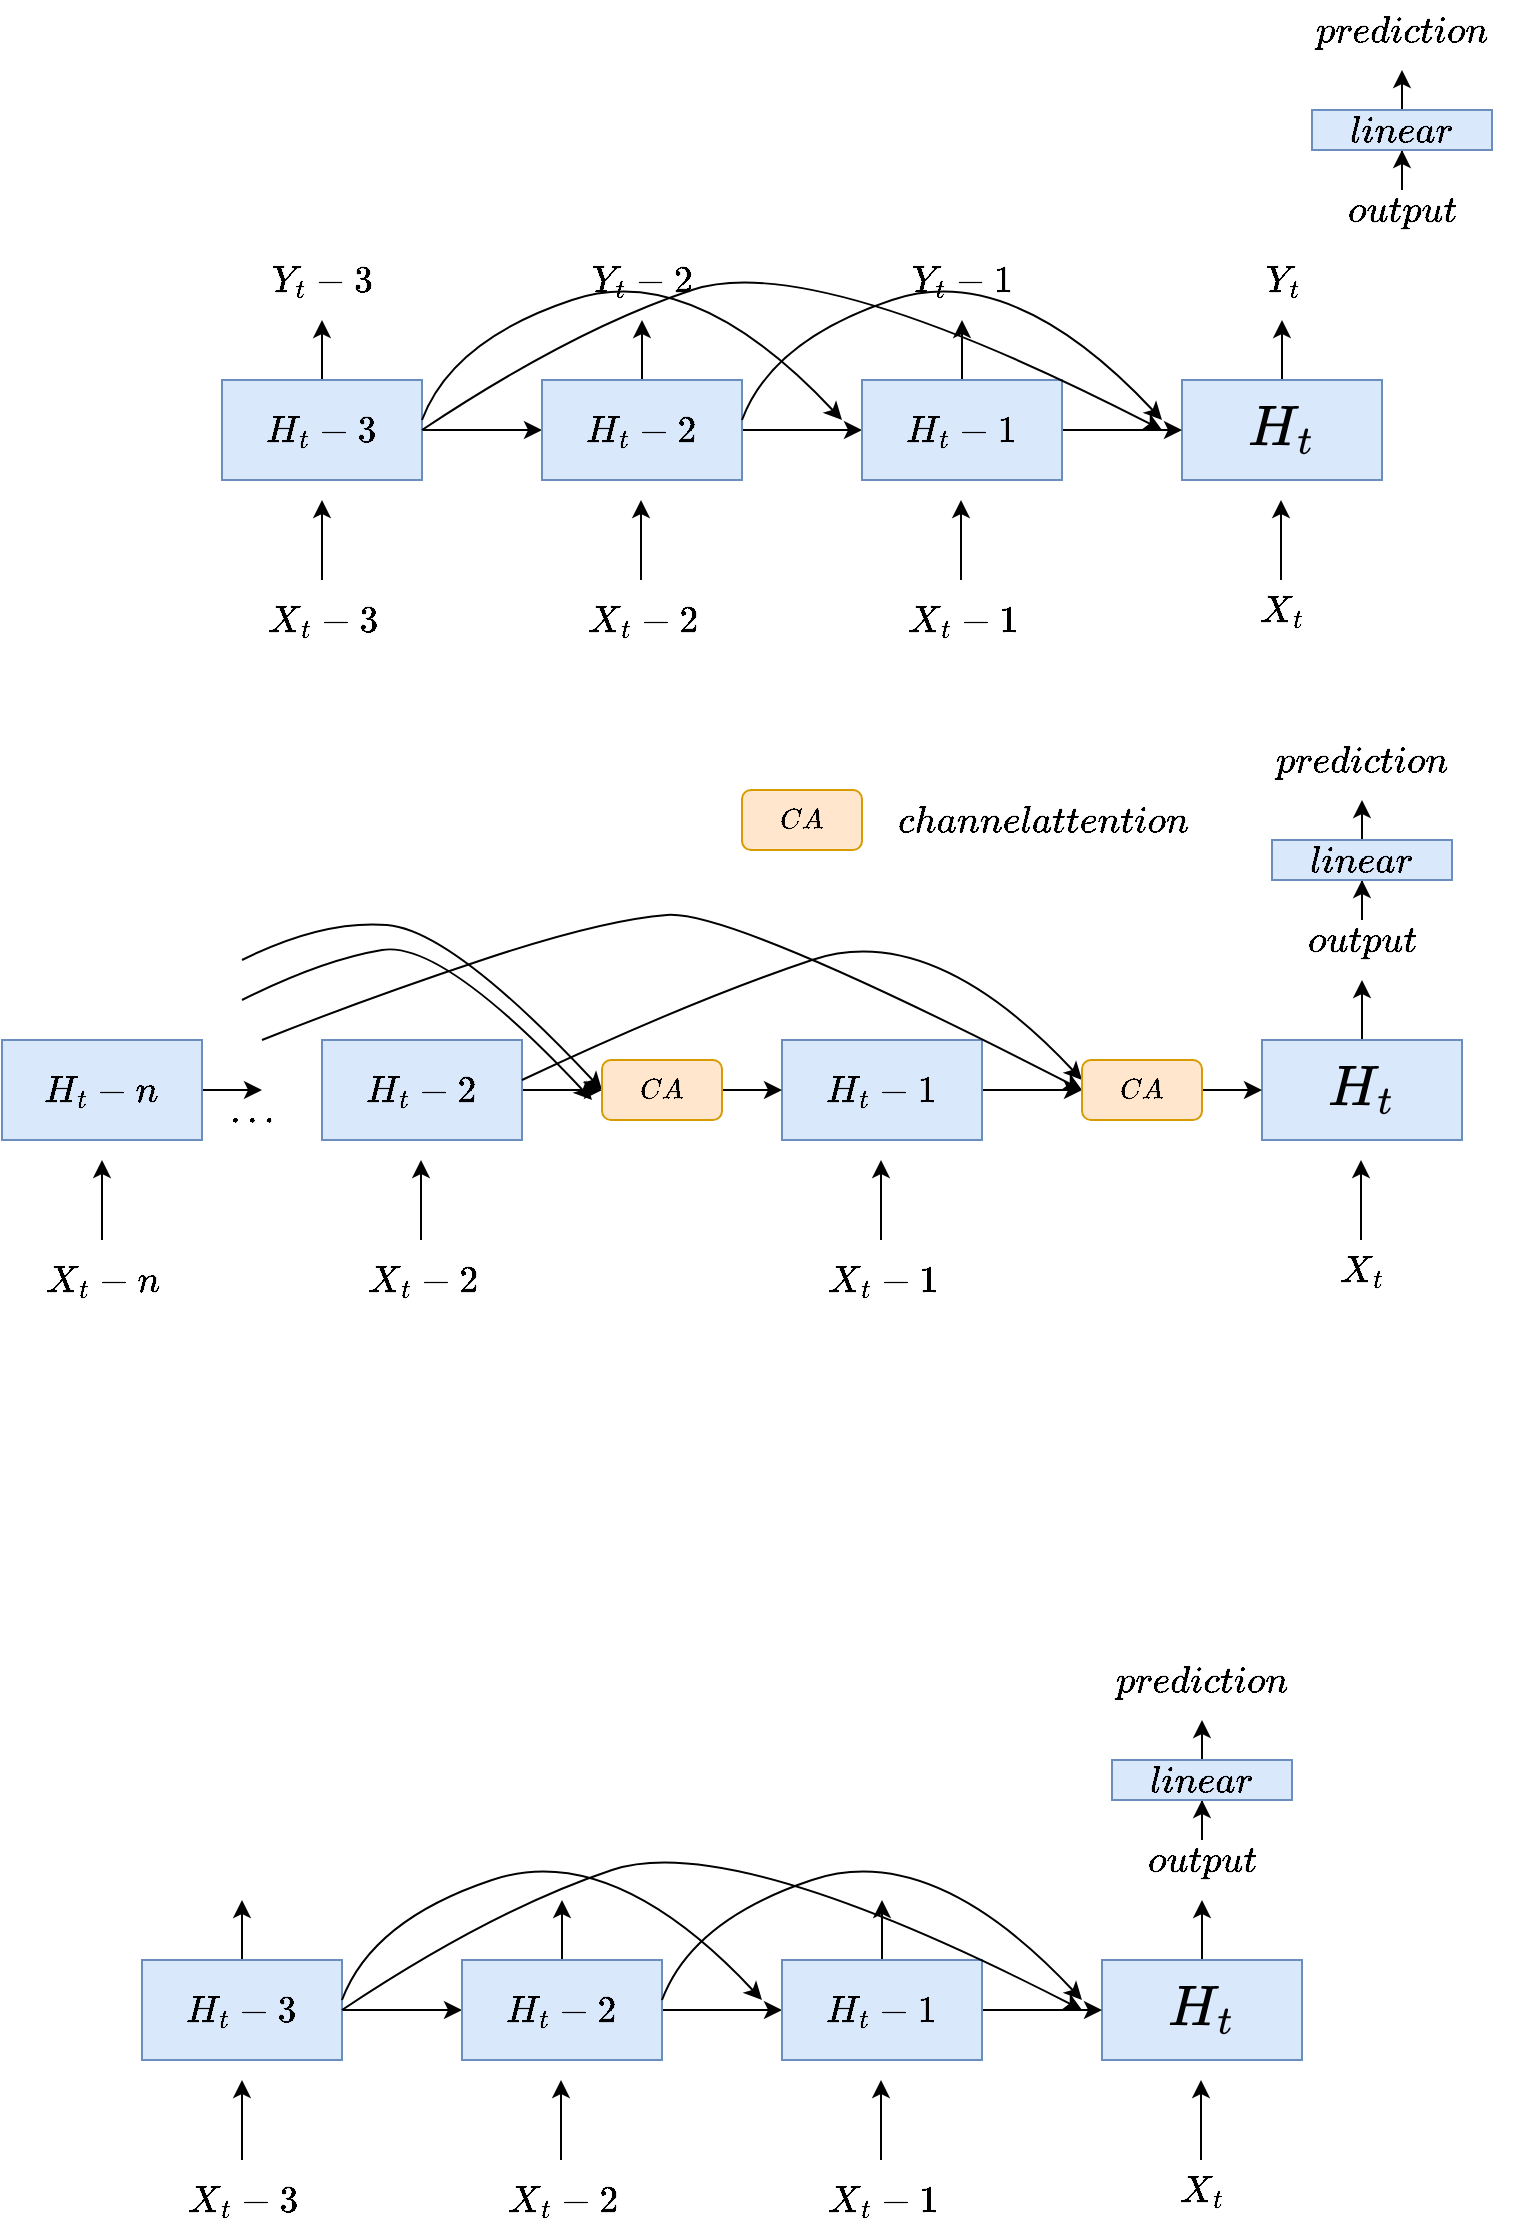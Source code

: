 <mxfile version="20.3.3" type="github" pages="3">
  <diagram id="_ku-bjDTlEudneGlkECz" name="高阶RNN">
    <mxGraphModel dx="1421" dy="761" grid="1" gridSize="10" guides="1" tooltips="1" connect="1" arrows="1" fold="1" page="1" pageScale="1" pageWidth="827" pageHeight="1169" math="1" shadow="0">
      <root>
        <mxCell id="0" />
        <mxCell id="1" parent="0" />
        <mxCell id="v0sjxZ5Df5lXrN96qdMB-6" value="" style="edgeStyle=orthogonalEdgeStyle;rounded=0;orthogonalLoop=1;jettySize=auto;html=1;" parent="1" source="v0sjxZ5Df5lXrN96qdMB-1" target="v0sjxZ5Df5lXrN96qdMB-2" edge="1">
          <mxGeometry relative="1" as="geometry" />
        </mxCell>
        <mxCell id="v0sjxZ5Df5lXrN96qdMB-9" style="edgeStyle=orthogonalEdgeStyle;rounded=0;orthogonalLoop=1;jettySize=auto;html=1;fontSize=16;" parent="1" source="v0sjxZ5Df5lXrN96qdMB-1" edge="1">
          <mxGeometry relative="1" as="geometry">
            <mxPoint x="170" y="290" as="targetPoint" />
          </mxGeometry>
        </mxCell>
        <mxCell id="v0sjxZ5Df5lXrN96qdMB-1" value="&lt;font style=&quot;font-size: 16px;&quot;&gt;$$H_t-3$$&lt;/font&gt;" style="rounded=0;whiteSpace=wrap;html=1;fillColor=#dae8fc;strokeColor=#6c8ebf;" parent="1" vertex="1">
          <mxGeometry x="120" y="320" width="100" height="50" as="geometry" />
        </mxCell>
        <mxCell id="v0sjxZ5Df5lXrN96qdMB-7" value="" style="edgeStyle=orthogonalEdgeStyle;rounded=0;orthogonalLoop=1;jettySize=auto;html=1;" parent="1" source="v0sjxZ5Df5lXrN96qdMB-2" target="v0sjxZ5Df5lXrN96qdMB-4" edge="1">
          <mxGeometry relative="1" as="geometry" />
        </mxCell>
        <mxCell id="v0sjxZ5Df5lXrN96qdMB-10" style="edgeStyle=orthogonalEdgeStyle;rounded=0;orthogonalLoop=1;jettySize=auto;html=1;fontSize=16;" parent="1" source="v0sjxZ5Df5lXrN96qdMB-2" edge="1">
          <mxGeometry relative="1" as="geometry">
            <mxPoint x="330" y="290" as="targetPoint" />
          </mxGeometry>
        </mxCell>
        <mxCell id="v0sjxZ5Df5lXrN96qdMB-2" value="&lt;font style=&quot;font-size: 16px;&quot;&gt;$$H_t-2$$&lt;/font&gt;" style="rounded=0;whiteSpace=wrap;html=1;fillColor=#dae8fc;strokeColor=#6c8ebf;" parent="1" vertex="1">
          <mxGeometry x="280" y="320" width="100" height="50" as="geometry" />
        </mxCell>
        <mxCell id="v0sjxZ5Df5lXrN96qdMB-12" style="edgeStyle=orthogonalEdgeStyle;rounded=0;orthogonalLoop=1;jettySize=auto;html=1;fontSize=16;" parent="1" source="v0sjxZ5Df5lXrN96qdMB-3" edge="1">
          <mxGeometry relative="1" as="geometry">
            <mxPoint x="650" y="290" as="targetPoint" />
          </mxGeometry>
        </mxCell>
        <mxCell id="v0sjxZ5Df5lXrN96qdMB-3" value="&lt;svg style=&quot;vertical-align: -0.357ex; font-size: 24px;&quot; xmlns:xlink=&quot;http://www.w3.org/1999/xlink&quot; viewBox=&quot;0 -683 1169.3 840.8&quot; role=&quot;img&quot; height=&quot;1.902ex&quot; width=&quot;2.645ex&quot; xmlns=&quot;http://www.w3.org/2000/svg&quot;&gt;&lt;defs&gt;&lt;path d=&quot;M228 637Q194 637 192 641Q191 643 191 649Q191 673 202 682Q204 683 219 683Q260 681 355 681Q389 681 418 681T463 682T483 682Q499 682 499 672Q499 670 497 658Q492 641 487 638H485Q483 638 480 638T473 638T464 637T455 637Q416 636 405 634T387 623Q384 619 355 500Q348 474 340 442T328 395L324 380Q324 378 469 378H614L615 381Q615 384 646 504Q674 619 674 627T617 637Q594 637 587 639T580 648Q580 650 582 660Q586 677 588 679T604 682Q609 682 646 681T740 680Q802 680 835 681T871 682Q888 682 888 672Q888 645 876 638H874Q872 638 869 638T862 638T853 637T844 637Q805 636 794 634T776 623Q773 618 704 340T634 58Q634 51 638 51Q646 48 692 46H723Q729 38 729 37T726 19Q722 6 716 0H701Q664 2 567 2Q533 2 504 2T458 2T437 1Q420 1 420 10Q420 15 423 24Q428 43 433 45Q437 46 448 46H454Q481 46 514 49Q520 50 522 50T528 55T534 64T540 82T547 110T558 153Q565 181 569 198Q602 330 602 331T457 332H312L279 197Q245 63 245 58Q245 51 253 49T303 46H334Q340 38 340 37T337 19Q333 6 327 0H312Q275 2 178 2Q144 2 115 2T69 2T48 1Q31 1 31 10Q31 12 34 24Q39 43 44 45Q48 46 59 46H65Q92 46 125 49Q139 52 144 61Q147 65 216 339T285 628Q285 635 228 637Z&quot; id=&quot;MJX-1-TEX-I-1D43B&quot;&gt;&lt;/path&gt;&lt;path d=&quot;M26 385Q19 392 19 395Q19 399 22 411T27 425Q29 430 36 430T87 431H140L159 511Q162 522 166 540T173 566T179 586T187 603T197 615T211 624T229 626Q247 625 254 615T261 596Q261 589 252 549T232 470L222 433Q222 431 272 431H323Q330 424 330 420Q330 398 317 385H210L174 240Q135 80 135 68Q135 26 162 26Q197 26 230 60T283 144Q285 150 288 151T303 153H307Q322 153 322 145Q322 142 319 133Q314 117 301 95T267 48T216 6T155 -11Q125 -11 98 4T59 56Q57 64 57 83V101L92 241Q127 382 128 383Q128 385 77 385H26Z&quot; id=&quot;MJX-1-TEX-I-1D461&quot;&gt;&lt;/path&gt;&lt;/defs&gt;&lt;g transform=&quot;scale(1,-1)&quot; stroke-width=&quot;0&quot; fill=&quot;currentColor&quot; stroke=&quot;currentColor&quot;&gt;&lt;g data-mml-node=&quot;math&quot;&gt;&lt;g data-mml-node=&quot;msub&quot;&gt;&lt;g data-mml-node=&quot;mi&quot;&gt;&lt;use xlink:href=&quot;#MJX-1-TEX-I-1D43B&quot; data-c=&quot;1D43B&quot;&gt;&lt;/use&gt;&lt;/g&gt;&lt;g transform=&quot;translate(864,-150) scale(0.707)&quot; data-mml-node=&quot;mi&quot;&gt;&lt;use xlink:href=&quot;#MJX-1-TEX-I-1D461&quot; data-c=&quot;1D461&quot;&gt;&lt;/use&gt;&lt;/g&gt;&lt;/g&gt;&lt;/g&gt;&lt;/g&gt;&lt;/svg&gt;" style="rounded=0;whiteSpace=wrap;html=1;fillColor=#dae8fc;strokeColor=#6c8ebf;" parent="1" vertex="1">
          <mxGeometry x="600" y="320" width="100" height="50" as="geometry" />
        </mxCell>
        <mxCell id="v0sjxZ5Df5lXrN96qdMB-8" value="" style="edgeStyle=orthogonalEdgeStyle;rounded=0;orthogonalLoop=1;jettySize=auto;html=1;" parent="1" source="v0sjxZ5Df5lXrN96qdMB-4" target="v0sjxZ5Df5lXrN96qdMB-3" edge="1">
          <mxGeometry relative="1" as="geometry" />
        </mxCell>
        <mxCell id="v0sjxZ5Df5lXrN96qdMB-11" style="edgeStyle=orthogonalEdgeStyle;rounded=0;orthogonalLoop=1;jettySize=auto;html=1;fontSize=16;" parent="1" source="v0sjxZ5Df5lXrN96qdMB-4" edge="1">
          <mxGeometry relative="1" as="geometry">
            <mxPoint x="490" y="290" as="targetPoint" />
          </mxGeometry>
        </mxCell>
        <mxCell id="v0sjxZ5Df5lXrN96qdMB-4" value="&lt;font style=&quot;font-size: 16px;&quot;&gt;$$H_t-1$$&lt;/font&gt;" style="rounded=0;whiteSpace=wrap;html=1;fillColor=#dae8fc;strokeColor=#6c8ebf;" parent="1" vertex="1">
          <mxGeometry x="440" y="320" width="100" height="50" as="geometry" />
        </mxCell>
        <mxCell id="v0sjxZ5Df5lXrN96qdMB-13" value="$$Y_t-3$$" style="text;html=1;align=center;verticalAlign=middle;resizable=0;points=[];autosize=1;strokeColor=none;fillColor=none;fontSize=16;" parent="1" vertex="1">
          <mxGeometry x="120" y="255" width="100" height="30" as="geometry" />
        </mxCell>
        <mxCell id="v0sjxZ5Df5lXrN96qdMB-14" value="$$Y_t-2$$" style="text;html=1;align=center;verticalAlign=middle;resizable=0;points=[];autosize=1;strokeColor=none;fillColor=none;fontSize=16;" parent="1" vertex="1">
          <mxGeometry x="280" y="255" width="100" height="30" as="geometry" />
        </mxCell>
        <mxCell id="v0sjxZ5Df5lXrN96qdMB-15" value="$$Y_t-1$$" style="text;html=1;align=center;verticalAlign=middle;resizable=0;points=[];autosize=1;strokeColor=none;fillColor=none;fontSize=16;" parent="1" vertex="1">
          <mxGeometry x="440" y="255" width="100" height="30" as="geometry" />
        </mxCell>
        <mxCell id="v0sjxZ5Df5lXrN96qdMB-16" value="$$Y_t$$" style="text;html=1;align=center;verticalAlign=middle;resizable=0;points=[];autosize=1;strokeColor=none;fillColor=none;fontSize=16;" parent="1" vertex="1">
          <mxGeometry x="610" y="255" width="80" height="30" as="geometry" />
        </mxCell>
        <mxCell id="v0sjxZ5Df5lXrN96qdMB-17" value="" style="endArrow=classic;html=1;rounded=0;fontSize=16;" parent="1" edge="1">
          <mxGeometry width="50" height="50" relative="1" as="geometry">
            <mxPoint x="170" y="420" as="sourcePoint" />
            <mxPoint x="170" y="380" as="targetPoint" />
          </mxGeometry>
        </mxCell>
        <mxCell id="v0sjxZ5Df5lXrN96qdMB-18" value="" style="endArrow=classic;html=1;rounded=0;fontSize=16;" parent="1" edge="1">
          <mxGeometry width="50" height="50" relative="1" as="geometry">
            <mxPoint x="329.5" y="420" as="sourcePoint" />
            <mxPoint x="329.5" y="380" as="targetPoint" />
          </mxGeometry>
        </mxCell>
        <mxCell id="v0sjxZ5Df5lXrN96qdMB-19" value="" style="endArrow=classic;html=1;rounded=0;fontSize=16;" parent="1" edge="1">
          <mxGeometry width="50" height="50" relative="1" as="geometry">
            <mxPoint x="489.5" y="420" as="sourcePoint" />
            <mxPoint x="489.5" y="380" as="targetPoint" />
          </mxGeometry>
        </mxCell>
        <mxCell id="v0sjxZ5Df5lXrN96qdMB-20" value="" style="endArrow=classic;html=1;rounded=0;fontSize=16;" parent="1" edge="1">
          <mxGeometry width="50" height="50" relative="1" as="geometry">
            <mxPoint x="649.5" y="420" as="sourcePoint" />
            <mxPoint x="649.5" y="380" as="targetPoint" />
          </mxGeometry>
        </mxCell>
        <mxCell id="v0sjxZ5Df5lXrN96qdMB-21" value="$$X_t-3$$" style="text;html=1;align=center;verticalAlign=middle;resizable=0;points=[];autosize=1;strokeColor=none;fillColor=none;fontSize=16;" parent="1" vertex="1">
          <mxGeometry x="120" y="425" width="100" height="30" as="geometry" />
        </mxCell>
        <mxCell id="v0sjxZ5Df5lXrN96qdMB-23" value="$$X_t-1$$" style="text;html=1;align=center;verticalAlign=middle;resizable=0;points=[];autosize=1;strokeColor=none;fillColor=none;fontSize=16;" parent="1" vertex="1">
          <mxGeometry x="440" y="425" width="100" height="30" as="geometry" />
        </mxCell>
        <mxCell id="v0sjxZ5Df5lXrN96qdMB-25" value="$$X_t$$" style="text;html=1;align=center;verticalAlign=middle;resizable=0;points=[];autosize=1;strokeColor=none;fillColor=none;fontSize=16;" parent="1" vertex="1">
          <mxGeometry x="610" y="420" width="80" height="30" as="geometry" />
        </mxCell>
        <mxCell id="v0sjxZ5Df5lXrN96qdMB-26" value="$$X_t-2$$" style="text;html=1;align=center;verticalAlign=middle;resizable=0;points=[];autosize=1;strokeColor=none;fillColor=none;fontSize=16;" parent="1" vertex="1">
          <mxGeometry x="280" y="425" width="100" height="30" as="geometry" />
        </mxCell>
        <mxCell id="v0sjxZ5Df5lXrN96qdMB-30" value="" style="curved=1;endArrow=classic;html=1;rounded=0;fontSize=16;" parent="1" edge="1">
          <mxGeometry width="50" height="50" relative="1" as="geometry">
            <mxPoint x="220" y="340" as="sourcePoint" />
            <mxPoint x="430" y="340" as="targetPoint" />
            <Array as="points">
              <mxPoint x="235" y="300" />
              <mxPoint x="355" y="260" />
            </Array>
          </mxGeometry>
        </mxCell>
        <mxCell id="v0sjxZ5Df5lXrN96qdMB-31" value="" style="curved=1;endArrow=classic;html=1;rounded=0;fontSize=16;" parent="1" edge="1">
          <mxGeometry width="50" height="50" relative="1" as="geometry">
            <mxPoint x="380" y="340" as="sourcePoint" />
            <mxPoint x="590" y="340" as="targetPoint" />
            <Array as="points">
              <mxPoint x="395" y="300" />
              <mxPoint x="515" y="260" />
            </Array>
          </mxGeometry>
        </mxCell>
        <mxCell id="v0sjxZ5Df5lXrN96qdMB-32" value="" style="curved=1;endArrow=classic;html=1;rounded=0;fontSize=16;" parent="1" edge="1">
          <mxGeometry width="50" height="50" relative="1" as="geometry">
            <mxPoint x="220" y="345" as="sourcePoint" />
            <mxPoint x="590" y="345" as="targetPoint" />
            <Array as="points">
              <mxPoint x="295" y="295" />
              <mxPoint x="415" y="255" />
            </Array>
          </mxGeometry>
        </mxCell>
        <mxCell id="1J8L8S5lfBuhA0t66m_Q-1" value="" style="edgeStyle=orthogonalEdgeStyle;rounded=0;orthogonalLoop=1;jettySize=auto;html=1;" parent="1" source="1J8L8S5lfBuhA0t66m_Q-3" edge="1">
          <mxGeometry relative="1" as="geometry">
            <mxPoint x="140" y="675" as="targetPoint" />
          </mxGeometry>
        </mxCell>
        <mxCell id="1J8L8S5lfBuhA0t66m_Q-3" value="&lt;font style=&quot;font-size: 16px;&quot;&gt;$$H_t-n$$&lt;/font&gt;" style="rounded=0;whiteSpace=wrap;html=1;fillColor=#dae8fc;strokeColor=#6c8ebf;" parent="1" vertex="1">
          <mxGeometry x="10" y="650" width="100" height="50" as="geometry" />
        </mxCell>
        <mxCell id="1J8L8S5lfBuhA0t66m_Q-4" value="" style="edgeStyle=orthogonalEdgeStyle;rounded=0;orthogonalLoop=1;jettySize=auto;html=1;" parent="1" source="1J8L8S5lfBuhA0t66m_Q-6" edge="1">
          <mxGeometry relative="1" as="geometry">
            <mxPoint x="310" y="675" as="targetPoint" />
          </mxGeometry>
        </mxCell>
        <mxCell id="1J8L8S5lfBuhA0t66m_Q-6" value="&lt;font style=&quot;font-size: 16px;&quot;&gt;$$H_t-2$$&lt;/font&gt;" style="rounded=0;whiteSpace=wrap;html=1;fillColor=#dae8fc;strokeColor=#6c8ebf;" parent="1" vertex="1">
          <mxGeometry x="170" y="650" width="100" height="50" as="geometry" />
        </mxCell>
        <mxCell id="1J8L8S5lfBuhA0t66m_Q-7" style="edgeStyle=orthogonalEdgeStyle;rounded=0;orthogonalLoop=1;jettySize=auto;html=1;fontSize=16;" parent="1" source="1J8L8S5lfBuhA0t66m_Q-8" edge="1">
          <mxGeometry relative="1" as="geometry">
            <mxPoint x="690" y="620" as="targetPoint" />
          </mxGeometry>
        </mxCell>
        <mxCell id="1J8L8S5lfBuhA0t66m_Q-8" value="&lt;svg style=&quot;vertical-align: -0.357ex; font-size: 24px;&quot; xmlns:xlink=&quot;http://www.w3.org/1999/xlink&quot; viewBox=&quot;0 -683 1169.3 840.8&quot; role=&quot;img&quot; height=&quot;1.902ex&quot; width=&quot;2.645ex&quot; xmlns=&quot;http://www.w3.org/2000/svg&quot;&gt;&lt;defs&gt;&lt;path d=&quot;M228 637Q194 637 192 641Q191 643 191 649Q191 673 202 682Q204 683 219 683Q260 681 355 681Q389 681 418 681T463 682T483 682Q499 682 499 672Q499 670 497 658Q492 641 487 638H485Q483 638 480 638T473 638T464 637T455 637Q416 636 405 634T387 623Q384 619 355 500Q348 474 340 442T328 395L324 380Q324 378 469 378H614L615 381Q615 384 646 504Q674 619 674 627T617 637Q594 637 587 639T580 648Q580 650 582 660Q586 677 588 679T604 682Q609 682 646 681T740 680Q802 680 835 681T871 682Q888 682 888 672Q888 645 876 638H874Q872 638 869 638T862 638T853 637T844 637Q805 636 794 634T776 623Q773 618 704 340T634 58Q634 51 638 51Q646 48 692 46H723Q729 38 729 37T726 19Q722 6 716 0H701Q664 2 567 2Q533 2 504 2T458 2T437 1Q420 1 420 10Q420 15 423 24Q428 43 433 45Q437 46 448 46H454Q481 46 514 49Q520 50 522 50T528 55T534 64T540 82T547 110T558 153Q565 181 569 198Q602 330 602 331T457 332H312L279 197Q245 63 245 58Q245 51 253 49T303 46H334Q340 38 340 37T337 19Q333 6 327 0H312Q275 2 178 2Q144 2 115 2T69 2T48 1Q31 1 31 10Q31 12 34 24Q39 43 44 45Q48 46 59 46H65Q92 46 125 49Q139 52 144 61Q147 65 216 339T285 628Q285 635 228 637Z&quot; id=&quot;MJX-1-TEX-I-1D43B&quot;&gt;&lt;/path&gt;&lt;path d=&quot;M26 385Q19 392 19 395Q19 399 22 411T27 425Q29 430 36 430T87 431H140L159 511Q162 522 166 540T173 566T179 586T187 603T197 615T211 624T229 626Q247 625 254 615T261 596Q261 589 252 549T232 470L222 433Q222 431 272 431H323Q330 424 330 420Q330 398 317 385H210L174 240Q135 80 135 68Q135 26 162 26Q197 26 230 60T283 144Q285 150 288 151T303 153H307Q322 153 322 145Q322 142 319 133Q314 117 301 95T267 48T216 6T155 -11Q125 -11 98 4T59 56Q57 64 57 83V101L92 241Q127 382 128 383Q128 385 77 385H26Z&quot; id=&quot;MJX-1-TEX-I-1D461&quot;&gt;&lt;/path&gt;&lt;/defs&gt;&lt;g transform=&quot;scale(1,-1)&quot; stroke-width=&quot;0&quot; fill=&quot;currentColor&quot; stroke=&quot;currentColor&quot;&gt;&lt;g data-mml-node=&quot;math&quot;&gt;&lt;g data-mml-node=&quot;msub&quot;&gt;&lt;g data-mml-node=&quot;mi&quot;&gt;&lt;use xlink:href=&quot;#MJX-1-TEX-I-1D43B&quot; data-c=&quot;1D43B&quot;&gt;&lt;/use&gt;&lt;/g&gt;&lt;g transform=&quot;translate(864,-150) scale(0.707)&quot; data-mml-node=&quot;mi&quot;&gt;&lt;use xlink:href=&quot;#MJX-1-TEX-I-1D461&quot; data-c=&quot;1D461&quot;&gt;&lt;/use&gt;&lt;/g&gt;&lt;/g&gt;&lt;/g&gt;&lt;/g&gt;&lt;/svg&gt;" style="rounded=0;whiteSpace=wrap;html=1;fillColor=#dae8fc;strokeColor=#6c8ebf;" parent="1" vertex="1">
          <mxGeometry x="640" y="650" width="100" height="50" as="geometry" />
        </mxCell>
        <mxCell id="1J8L8S5lfBuhA0t66m_Q-9" value="" style="edgeStyle=orthogonalEdgeStyle;rounded=0;orthogonalLoop=1;jettySize=auto;html=1;" parent="1" source="1J8L8S5lfBuhA0t66m_Q-11" edge="1">
          <mxGeometry relative="1" as="geometry">
            <mxPoint x="550" y="675" as="targetPoint" />
          </mxGeometry>
        </mxCell>
        <mxCell id="1J8L8S5lfBuhA0t66m_Q-11" value="&lt;font style=&quot;font-size: 16px;&quot;&gt;$$H_t-1$$&lt;/font&gt;" style="rounded=0;whiteSpace=wrap;html=1;fillColor=#dae8fc;strokeColor=#6c8ebf;" parent="1" vertex="1">
          <mxGeometry x="400" y="650" width="100" height="50" as="geometry" />
        </mxCell>
        <mxCell id="1J8L8S5lfBuhA0t66m_Q-31" value="" style="edgeStyle=orthogonalEdgeStyle;rounded=0;orthogonalLoop=1;jettySize=auto;html=1;" parent="1" source="1J8L8S5lfBuhA0t66m_Q-15" target="1J8L8S5lfBuhA0t66m_Q-30" edge="1">
          <mxGeometry relative="1" as="geometry" />
        </mxCell>
        <mxCell id="1J8L8S5lfBuhA0t66m_Q-15" value="$$output$$" style="text;html=1;align=center;verticalAlign=middle;resizable=0;points=[];autosize=1;strokeColor=none;fillColor=none;fontSize=16;" parent="1" vertex="1">
          <mxGeometry x="640" y="585" width="100" height="30" as="geometry" />
        </mxCell>
        <mxCell id="1J8L8S5lfBuhA0t66m_Q-16" value="" style="endArrow=classic;html=1;rounded=0;fontSize=16;" parent="1" edge="1">
          <mxGeometry width="50" height="50" relative="1" as="geometry">
            <mxPoint x="60" y="750" as="sourcePoint" />
            <mxPoint x="60" y="710" as="targetPoint" />
          </mxGeometry>
        </mxCell>
        <mxCell id="1J8L8S5lfBuhA0t66m_Q-17" value="" style="endArrow=classic;html=1;rounded=0;fontSize=16;" parent="1" edge="1">
          <mxGeometry width="50" height="50" relative="1" as="geometry">
            <mxPoint x="219.5" y="750" as="sourcePoint" />
            <mxPoint x="219.5" y="710" as="targetPoint" />
          </mxGeometry>
        </mxCell>
        <mxCell id="1J8L8S5lfBuhA0t66m_Q-18" value="" style="endArrow=classic;html=1;rounded=0;fontSize=16;" parent="1" edge="1">
          <mxGeometry width="50" height="50" relative="1" as="geometry">
            <mxPoint x="449.5" y="750" as="sourcePoint" />
            <mxPoint x="449.5" y="710" as="targetPoint" />
          </mxGeometry>
        </mxCell>
        <mxCell id="1J8L8S5lfBuhA0t66m_Q-19" value="" style="endArrow=classic;html=1;rounded=0;fontSize=16;" parent="1" edge="1">
          <mxGeometry width="50" height="50" relative="1" as="geometry">
            <mxPoint x="689.5" y="750" as="sourcePoint" />
            <mxPoint x="689.5" y="710" as="targetPoint" />
          </mxGeometry>
        </mxCell>
        <mxCell id="1J8L8S5lfBuhA0t66m_Q-20" value="$$X_t-n$$" style="text;html=1;align=center;verticalAlign=middle;resizable=0;points=[];autosize=1;strokeColor=none;fillColor=none;fontSize=16;" parent="1" vertex="1">
          <mxGeometry x="10" y="755" width="100" height="30" as="geometry" />
        </mxCell>
        <mxCell id="1J8L8S5lfBuhA0t66m_Q-21" value="$$X_t-1$$" style="text;html=1;align=center;verticalAlign=middle;resizable=0;points=[];autosize=1;strokeColor=none;fillColor=none;fontSize=16;" parent="1" vertex="1">
          <mxGeometry x="400" y="755" width="100" height="30" as="geometry" />
        </mxCell>
        <mxCell id="1J8L8S5lfBuhA0t66m_Q-22" value="$$X_t$$" style="text;html=1;align=center;verticalAlign=middle;resizable=0;points=[];autosize=1;strokeColor=none;fillColor=none;fontSize=16;" parent="1" vertex="1">
          <mxGeometry x="650" y="750" width="80" height="30" as="geometry" />
        </mxCell>
        <mxCell id="1J8L8S5lfBuhA0t66m_Q-23" value="$$X_t-2$$" style="text;html=1;align=center;verticalAlign=middle;resizable=0;points=[];autosize=1;strokeColor=none;fillColor=none;fontSize=16;" parent="1" vertex="1">
          <mxGeometry x="170" y="755" width="100" height="30" as="geometry" />
        </mxCell>
        <mxCell id="1J8L8S5lfBuhA0t66m_Q-25" value="" style="curved=1;endArrow=classic;html=1;rounded=0;fontSize=16;exitX=1;exitY=0.4;exitDx=0;exitDy=0;exitPerimeter=0;" parent="1" source="1J8L8S5lfBuhA0t66m_Q-6" edge="1">
          <mxGeometry width="50" height="50" relative="1" as="geometry">
            <mxPoint x="270" y="680" as="sourcePoint" />
            <mxPoint x="550" y="670" as="targetPoint" />
            <Array as="points">
              <mxPoint x="355" y="630" />
              <mxPoint x="475" y="590" />
            </Array>
          </mxGeometry>
        </mxCell>
        <mxCell id="1J8L8S5lfBuhA0t66m_Q-26" value="" style="curved=1;endArrow=classic;html=1;rounded=0;fontSize=16;" parent="1" edge="1">
          <mxGeometry width="50" height="50" relative="1" as="geometry">
            <mxPoint x="140" y="650" as="sourcePoint" />
            <mxPoint x="550" y="675" as="targetPoint" />
            <Array as="points">
              <mxPoint x="190" y="630" />
              <mxPoint x="310" y="590" />
              <mxPoint x="375" y="585" />
            </Array>
          </mxGeometry>
        </mxCell>
        <mxCell id="1J8L8S5lfBuhA0t66m_Q-29" value="" style="edgeStyle=orthogonalEdgeStyle;rounded=0;orthogonalLoop=1;jettySize=auto;html=1;" parent="1" source="1J8L8S5lfBuhA0t66m_Q-27" target="1J8L8S5lfBuhA0t66m_Q-8" edge="1">
          <mxGeometry relative="1" as="geometry" />
        </mxCell>
        <mxCell id="1J8L8S5lfBuhA0t66m_Q-27" value="$$CA$$" style="rounded=1;whiteSpace=wrap;html=1;fillColor=#ffe6cc;strokeColor=#d79b00;" parent="1" vertex="1">
          <mxGeometry x="550" y="660" width="60" height="30" as="geometry" />
        </mxCell>
        <mxCell id="1J8L8S5lfBuhA0t66m_Q-32" style="edgeStyle=orthogonalEdgeStyle;rounded=0;orthogonalLoop=1;jettySize=auto;html=1;exitX=0.5;exitY=0;exitDx=0;exitDy=0;" parent="1" source="1J8L8S5lfBuhA0t66m_Q-30" edge="1">
          <mxGeometry relative="1" as="geometry">
            <mxPoint x="690" y="530" as="targetPoint" />
          </mxGeometry>
        </mxCell>
        <mxCell id="1J8L8S5lfBuhA0t66m_Q-30" value="&lt;font style=&quot;font-size: 16px;&quot;&gt;$$linear$$&lt;/font&gt;" style="whiteSpace=wrap;html=1;fillColor=#dae8fc;strokeColor=#6c8ebf;" parent="1" vertex="1">
          <mxGeometry x="645" y="550" width="90" height="20" as="geometry" />
        </mxCell>
        <mxCell id="1J8L8S5lfBuhA0t66m_Q-33" value="&lt;font style=&quot;font-size: 16px;&quot;&gt;$$prediction$$&lt;/font&gt;" style="text;html=1;align=center;verticalAlign=middle;resizable=0;points=[];autosize=1;strokeColor=none;fillColor=none;" parent="1" vertex="1">
          <mxGeometry x="625" y="495" width="130" height="30" as="geometry" />
        </mxCell>
        <mxCell id="1J8L8S5lfBuhA0t66m_Q-34" value="&lt;b&gt;$$...$$&lt;/b&gt;" style="text;html=1;align=center;verticalAlign=middle;resizable=0;points=[];autosize=1;strokeColor=none;fillColor=none;fontSize=16;" parent="1" vertex="1">
          <mxGeometry x="100" y="670" width="70" height="30" as="geometry" />
        </mxCell>
        <mxCell id="1J8L8S5lfBuhA0t66m_Q-35" value="" style="curved=1;endArrow=classic;html=1;rounded=0;fontSize=16;" parent="1" edge="1">
          <mxGeometry width="50" height="50" relative="1" as="geometry">
            <mxPoint x="130" y="610" as="sourcePoint" />
            <mxPoint x="310" y="675" as="targetPoint" />
            <Array as="points">
              <mxPoint x="170" y="590" />
              <mxPoint x="235" y="595" />
            </Array>
          </mxGeometry>
        </mxCell>
        <mxCell id="1J8L8S5lfBuhA0t66m_Q-37" value="" style="edgeStyle=orthogonalEdgeStyle;rounded=0;orthogonalLoop=1;jettySize=auto;html=1;fontSize=16;" parent="1" source="1J8L8S5lfBuhA0t66m_Q-36" target="1J8L8S5lfBuhA0t66m_Q-11" edge="1">
          <mxGeometry relative="1" as="geometry" />
        </mxCell>
        <mxCell id="1J8L8S5lfBuhA0t66m_Q-36" value="$$CA$$" style="rounded=1;whiteSpace=wrap;html=1;fillColor=#ffe6cc;strokeColor=#d79b00;" parent="1" vertex="1">
          <mxGeometry x="310" y="660" width="60" height="30" as="geometry" />
        </mxCell>
        <mxCell id="1J8L8S5lfBuhA0t66m_Q-38" value="" style="curved=1;endArrow=classic;html=1;rounded=0;fontSize=16;" parent="1" edge="1">
          <mxGeometry width="50" height="50" relative="1" as="geometry">
            <mxPoint x="130" y="630" as="sourcePoint" />
            <mxPoint x="305" y="680" as="targetPoint" />
            <Array as="points">
              <mxPoint x="170" y="610" />
              <mxPoint x="230" y="600" />
            </Array>
          </mxGeometry>
        </mxCell>
        <mxCell id="1J8L8S5lfBuhA0t66m_Q-39" value="$$CA$$" style="rounded=1;whiteSpace=wrap;html=1;fillColor=#ffe6cc;strokeColor=#d79b00;" parent="1" vertex="1">
          <mxGeometry x="380" y="525" width="60" height="30" as="geometry" />
        </mxCell>
        <mxCell id="1J8L8S5lfBuhA0t66m_Q-40" value="$$channelattention$$" style="text;html=1;align=center;verticalAlign=middle;resizable=0;points=[];autosize=1;strokeColor=none;fillColor=none;fontSize=16;" parent="1" vertex="1">
          <mxGeometry x="440" y="525" width="180" height="30" as="geometry" />
        </mxCell>
        <mxCell id="xFbFbzdzXCJifMiacO7i-1" value="" style="edgeStyle=orthogonalEdgeStyle;rounded=0;orthogonalLoop=1;jettySize=auto;html=1;" edge="1" parent="1" source="xFbFbzdzXCJifMiacO7i-2" target="xFbFbzdzXCJifMiacO7i-4">
          <mxGeometry relative="1" as="geometry" />
        </mxCell>
        <mxCell id="xFbFbzdzXCJifMiacO7i-2" value="$$output$$" style="text;html=1;align=center;verticalAlign=middle;resizable=0;points=[];autosize=1;strokeColor=none;fillColor=none;fontSize=16;" vertex="1" parent="1">
          <mxGeometry x="660" y="220" width="100" height="30" as="geometry" />
        </mxCell>
        <mxCell id="xFbFbzdzXCJifMiacO7i-3" style="edgeStyle=orthogonalEdgeStyle;rounded=0;orthogonalLoop=1;jettySize=auto;html=1;exitX=0.5;exitY=0;exitDx=0;exitDy=0;" edge="1" parent="1" source="xFbFbzdzXCJifMiacO7i-4">
          <mxGeometry relative="1" as="geometry">
            <mxPoint x="710" y="165" as="targetPoint" />
          </mxGeometry>
        </mxCell>
        <mxCell id="xFbFbzdzXCJifMiacO7i-4" value="&lt;font style=&quot;font-size: 16px;&quot;&gt;$$linear$$&lt;/font&gt;" style="whiteSpace=wrap;html=1;fillColor=#dae8fc;strokeColor=#6c8ebf;" vertex="1" parent="1">
          <mxGeometry x="665" y="185" width="90" height="20" as="geometry" />
        </mxCell>
        <mxCell id="xFbFbzdzXCJifMiacO7i-5" value="&lt;font style=&quot;font-size: 16px;&quot;&gt;$$prediction$$&lt;/font&gt;" style="text;html=1;align=center;verticalAlign=middle;resizable=0;points=[];autosize=1;strokeColor=none;fillColor=none;" vertex="1" parent="1">
          <mxGeometry x="645" y="130" width="130" height="30" as="geometry" />
        </mxCell>
        <mxCell id="xFbFbzdzXCJifMiacO7i-11" value="" style="edgeStyle=orthogonalEdgeStyle;rounded=0;orthogonalLoop=1;jettySize=auto;html=1;" edge="1" parent="1" source="xFbFbzdzXCJifMiacO7i-13" target="xFbFbzdzXCJifMiacO7i-16">
          <mxGeometry relative="1" as="geometry" />
        </mxCell>
        <mxCell id="xFbFbzdzXCJifMiacO7i-12" style="edgeStyle=orthogonalEdgeStyle;rounded=0;orthogonalLoop=1;jettySize=auto;html=1;fontSize=16;" edge="1" parent="1" source="xFbFbzdzXCJifMiacO7i-13">
          <mxGeometry relative="1" as="geometry">
            <mxPoint x="130" y="1080" as="targetPoint" />
          </mxGeometry>
        </mxCell>
        <mxCell id="xFbFbzdzXCJifMiacO7i-13" value="&lt;font style=&quot;font-size: 16px;&quot;&gt;$$H_t-3$$&lt;/font&gt;" style="rounded=0;whiteSpace=wrap;html=1;fillColor=#dae8fc;strokeColor=#6c8ebf;" vertex="1" parent="1">
          <mxGeometry x="80" y="1110" width="100" height="50" as="geometry" />
        </mxCell>
        <mxCell id="xFbFbzdzXCJifMiacO7i-14" value="" style="edgeStyle=orthogonalEdgeStyle;rounded=0;orthogonalLoop=1;jettySize=auto;html=1;" edge="1" parent="1" source="xFbFbzdzXCJifMiacO7i-16" target="xFbFbzdzXCJifMiacO7i-21">
          <mxGeometry relative="1" as="geometry" />
        </mxCell>
        <mxCell id="xFbFbzdzXCJifMiacO7i-15" style="edgeStyle=orthogonalEdgeStyle;rounded=0;orthogonalLoop=1;jettySize=auto;html=1;fontSize=16;" edge="1" parent="1" source="xFbFbzdzXCJifMiacO7i-16">
          <mxGeometry relative="1" as="geometry">
            <mxPoint x="290" y="1080" as="targetPoint" />
          </mxGeometry>
        </mxCell>
        <mxCell id="xFbFbzdzXCJifMiacO7i-16" value="&lt;font style=&quot;font-size: 16px;&quot;&gt;$$H_t-2$$&lt;/font&gt;" style="rounded=0;whiteSpace=wrap;html=1;fillColor=#dae8fc;strokeColor=#6c8ebf;" vertex="1" parent="1">
          <mxGeometry x="240" y="1110" width="100" height="50" as="geometry" />
        </mxCell>
        <mxCell id="xFbFbzdzXCJifMiacO7i-17" style="edgeStyle=orthogonalEdgeStyle;rounded=0;orthogonalLoop=1;jettySize=auto;html=1;fontSize=16;" edge="1" parent="1" source="xFbFbzdzXCJifMiacO7i-18">
          <mxGeometry relative="1" as="geometry">
            <mxPoint x="610" y="1080" as="targetPoint" />
          </mxGeometry>
        </mxCell>
        <mxCell id="xFbFbzdzXCJifMiacO7i-18" value="&lt;svg style=&quot;vertical-align: -0.357ex; font-size: 24px;&quot; xmlns:xlink=&quot;http://www.w3.org/1999/xlink&quot; viewBox=&quot;0 -683 1169.3 840.8&quot; role=&quot;img&quot; height=&quot;1.902ex&quot; width=&quot;2.645ex&quot; xmlns=&quot;http://www.w3.org/2000/svg&quot;&gt;&lt;defs&gt;&lt;path d=&quot;M228 637Q194 637 192 641Q191 643 191 649Q191 673 202 682Q204 683 219 683Q260 681 355 681Q389 681 418 681T463 682T483 682Q499 682 499 672Q499 670 497 658Q492 641 487 638H485Q483 638 480 638T473 638T464 637T455 637Q416 636 405 634T387 623Q384 619 355 500Q348 474 340 442T328 395L324 380Q324 378 469 378H614L615 381Q615 384 646 504Q674 619 674 627T617 637Q594 637 587 639T580 648Q580 650 582 660Q586 677 588 679T604 682Q609 682 646 681T740 680Q802 680 835 681T871 682Q888 682 888 672Q888 645 876 638H874Q872 638 869 638T862 638T853 637T844 637Q805 636 794 634T776 623Q773 618 704 340T634 58Q634 51 638 51Q646 48 692 46H723Q729 38 729 37T726 19Q722 6 716 0H701Q664 2 567 2Q533 2 504 2T458 2T437 1Q420 1 420 10Q420 15 423 24Q428 43 433 45Q437 46 448 46H454Q481 46 514 49Q520 50 522 50T528 55T534 64T540 82T547 110T558 153Q565 181 569 198Q602 330 602 331T457 332H312L279 197Q245 63 245 58Q245 51 253 49T303 46H334Q340 38 340 37T337 19Q333 6 327 0H312Q275 2 178 2Q144 2 115 2T69 2T48 1Q31 1 31 10Q31 12 34 24Q39 43 44 45Q48 46 59 46H65Q92 46 125 49Q139 52 144 61Q147 65 216 339T285 628Q285 635 228 637Z&quot; id=&quot;MJX-1-TEX-I-1D43B&quot;&gt;&lt;/path&gt;&lt;path d=&quot;M26 385Q19 392 19 395Q19 399 22 411T27 425Q29 430 36 430T87 431H140L159 511Q162 522 166 540T173 566T179 586T187 603T197 615T211 624T229 626Q247 625 254 615T261 596Q261 589 252 549T232 470L222 433Q222 431 272 431H323Q330 424 330 420Q330 398 317 385H210L174 240Q135 80 135 68Q135 26 162 26Q197 26 230 60T283 144Q285 150 288 151T303 153H307Q322 153 322 145Q322 142 319 133Q314 117 301 95T267 48T216 6T155 -11Q125 -11 98 4T59 56Q57 64 57 83V101L92 241Q127 382 128 383Q128 385 77 385H26Z&quot; id=&quot;MJX-1-TEX-I-1D461&quot;&gt;&lt;/path&gt;&lt;/defs&gt;&lt;g transform=&quot;scale(1,-1)&quot; stroke-width=&quot;0&quot; fill=&quot;currentColor&quot; stroke=&quot;currentColor&quot;&gt;&lt;g data-mml-node=&quot;math&quot;&gt;&lt;g data-mml-node=&quot;msub&quot;&gt;&lt;g data-mml-node=&quot;mi&quot;&gt;&lt;use xlink:href=&quot;#MJX-1-TEX-I-1D43B&quot; data-c=&quot;1D43B&quot;&gt;&lt;/use&gt;&lt;/g&gt;&lt;g transform=&quot;translate(864,-150) scale(0.707)&quot; data-mml-node=&quot;mi&quot;&gt;&lt;use xlink:href=&quot;#MJX-1-TEX-I-1D461&quot; data-c=&quot;1D461&quot;&gt;&lt;/use&gt;&lt;/g&gt;&lt;/g&gt;&lt;/g&gt;&lt;/g&gt;&lt;/svg&gt;" style="rounded=0;whiteSpace=wrap;html=1;fillColor=#dae8fc;strokeColor=#6c8ebf;" vertex="1" parent="1">
          <mxGeometry x="560" y="1110" width="100" height="50" as="geometry" />
        </mxCell>
        <mxCell id="xFbFbzdzXCJifMiacO7i-19" value="" style="edgeStyle=orthogonalEdgeStyle;rounded=0;orthogonalLoop=1;jettySize=auto;html=1;" edge="1" parent="1" source="xFbFbzdzXCJifMiacO7i-21" target="xFbFbzdzXCJifMiacO7i-18">
          <mxGeometry relative="1" as="geometry" />
        </mxCell>
        <mxCell id="xFbFbzdzXCJifMiacO7i-20" style="edgeStyle=orthogonalEdgeStyle;rounded=0;orthogonalLoop=1;jettySize=auto;html=1;fontSize=16;" edge="1" parent="1" source="xFbFbzdzXCJifMiacO7i-21">
          <mxGeometry relative="1" as="geometry">
            <mxPoint x="450" y="1080" as="targetPoint" />
          </mxGeometry>
        </mxCell>
        <mxCell id="xFbFbzdzXCJifMiacO7i-21" value="&lt;font style=&quot;font-size: 16px;&quot;&gt;$$H_t-1$$&lt;/font&gt;" style="rounded=0;whiteSpace=wrap;html=1;fillColor=#dae8fc;strokeColor=#6c8ebf;" vertex="1" parent="1">
          <mxGeometry x="400" y="1110" width="100" height="50" as="geometry" />
        </mxCell>
        <mxCell id="xFbFbzdzXCJifMiacO7i-26" value="" style="endArrow=classic;html=1;rounded=0;fontSize=16;" edge="1" parent="1">
          <mxGeometry width="50" height="50" relative="1" as="geometry">
            <mxPoint x="130" y="1210" as="sourcePoint" />
            <mxPoint x="130" y="1170" as="targetPoint" />
          </mxGeometry>
        </mxCell>
        <mxCell id="xFbFbzdzXCJifMiacO7i-27" value="" style="endArrow=classic;html=1;rounded=0;fontSize=16;" edge="1" parent="1">
          <mxGeometry width="50" height="50" relative="1" as="geometry">
            <mxPoint x="289.5" y="1210" as="sourcePoint" />
            <mxPoint x="289.5" y="1170" as="targetPoint" />
          </mxGeometry>
        </mxCell>
        <mxCell id="xFbFbzdzXCJifMiacO7i-28" value="" style="endArrow=classic;html=1;rounded=0;fontSize=16;" edge="1" parent="1">
          <mxGeometry width="50" height="50" relative="1" as="geometry">
            <mxPoint x="449.5" y="1210" as="sourcePoint" />
            <mxPoint x="449.5" y="1170" as="targetPoint" />
          </mxGeometry>
        </mxCell>
        <mxCell id="xFbFbzdzXCJifMiacO7i-29" value="" style="endArrow=classic;html=1;rounded=0;fontSize=16;" edge="1" parent="1">
          <mxGeometry width="50" height="50" relative="1" as="geometry">
            <mxPoint x="609.5" y="1210" as="sourcePoint" />
            <mxPoint x="609.5" y="1170" as="targetPoint" />
          </mxGeometry>
        </mxCell>
        <mxCell id="xFbFbzdzXCJifMiacO7i-30" value="$$X_t-3$$" style="text;html=1;align=center;verticalAlign=middle;resizable=0;points=[];autosize=1;strokeColor=none;fillColor=none;fontSize=16;" vertex="1" parent="1">
          <mxGeometry x="80" y="1215" width="100" height="30" as="geometry" />
        </mxCell>
        <mxCell id="xFbFbzdzXCJifMiacO7i-31" value="$$X_t-1$$" style="text;html=1;align=center;verticalAlign=middle;resizable=0;points=[];autosize=1;strokeColor=none;fillColor=none;fontSize=16;" vertex="1" parent="1">
          <mxGeometry x="400" y="1215" width="100" height="30" as="geometry" />
        </mxCell>
        <mxCell id="xFbFbzdzXCJifMiacO7i-32" value="$$X_t$$" style="text;html=1;align=center;verticalAlign=middle;resizable=0;points=[];autosize=1;strokeColor=none;fillColor=none;fontSize=16;" vertex="1" parent="1">
          <mxGeometry x="570" y="1210" width="80" height="30" as="geometry" />
        </mxCell>
        <mxCell id="xFbFbzdzXCJifMiacO7i-33" value="$$X_t-2$$" style="text;html=1;align=center;verticalAlign=middle;resizable=0;points=[];autosize=1;strokeColor=none;fillColor=none;fontSize=16;" vertex="1" parent="1">
          <mxGeometry x="240" y="1215" width="100" height="30" as="geometry" />
        </mxCell>
        <mxCell id="xFbFbzdzXCJifMiacO7i-34" value="" style="curved=1;endArrow=classic;html=1;rounded=0;fontSize=16;" edge="1" parent="1">
          <mxGeometry width="50" height="50" relative="1" as="geometry">
            <mxPoint x="180" y="1130" as="sourcePoint" />
            <mxPoint x="390" y="1130" as="targetPoint" />
            <Array as="points">
              <mxPoint x="195" y="1090" />
              <mxPoint x="315" y="1050" />
            </Array>
          </mxGeometry>
        </mxCell>
        <mxCell id="xFbFbzdzXCJifMiacO7i-35" value="" style="curved=1;endArrow=classic;html=1;rounded=0;fontSize=16;" edge="1" parent="1">
          <mxGeometry width="50" height="50" relative="1" as="geometry">
            <mxPoint x="340" y="1130" as="sourcePoint" />
            <mxPoint x="550" y="1130" as="targetPoint" />
            <Array as="points">
              <mxPoint x="355" y="1090" />
              <mxPoint x="475" y="1050" />
            </Array>
          </mxGeometry>
        </mxCell>
        <mxCell id="xFbFbzdzXCJifMiacO7i-36" value="" style="curved=1;endArrow=classic;html=1;rounded=0;fontSize=16;" edge="1" parent="1">
          <mxGeometry width="50" height="50" relative="1" as="geometry">
            <mxPoint x="180" y="1135" as="sourcePoint" />
            <mxPoint x="550" y="1135" as="targetPoint" />
            <Array as="points">
              <mxPoint x="255" y="1085" />
              <mxPoint x="375" y="1045" />
            </Array>
          </mxGeometry>
        </mxCell>
        <mxCell id="xFbFbzdzXCJifMiacO7i-37" value="" style="edgeStyle=orthogonalEdgeStyle;rounded=0;orthogonalLoop=1;jettySize=auto;html=1;" edge="1" parent="1" source="xFbFbzdzXCJifMiacO7i-38" target="xFbFbzdzXCJifMiacO7i-40">
          <mxGeometry relative="1" as="geometry" />
        </mxCell>
        <mxCell id="xFbFbzdzXCJifMiacO7i-38" value="$$output$$" style="text;html=1;align=center;verticalAlign=middle;resizable=0;points=[];autosize=1;strokeColor=none;fillColor=none;fontSize=16;" vertex="1" parent="1">
          <mxGeometry x="560" y="1045" width="100" height="30" as="geometry" />
        </mxCell>
        <mxCell id="xFbFbzdzXCJifMiacO7i-39" style="edgeStyle=orthogonalEdgeStyle;rounded=0;orthogonalLoop=1;jettySize=auto;html=1;exitX=0.5;exitY=0;exitDx=0;exitDy=0;" edge="1" parent="1" source="xFbFbzdzXCJifMiacO7i-40">
          <mxGeometry relative="1" as="geometry">
            <mxPoint x="610" y="990" as="targetPoint" />
          </mxGeometry>
        </mxCell>
        <mxCell id="xFbFbzdzXCJifMiacO7i-40" value="&lt;font style=&quot;font-size: 16px;&quot;&gt;$$linear$$&lt;/font&gt;" style="whiteSpace=wrap;html=1;fillColor=#dae8fc;strokeColor=#6c8ebf;" vertex="1" parent="1">
          <mxGeometry x="565" y="1010" width="90" height="20" as="geometry" />
        </mxCell>
        <mxCell id="xFbFbzdzXCJifMiacO7i-41" value="&lt;font style=&quot;font-size: 16px;&quot;&gt;$$prediction$$&lt;/font&gt;" style="text;html=1;align=center;verticalAlign=middle;resizable=0;points=[];autosize=1;strokeColor=none;fillColor=none;" vertex="1" parent="1">
          <mxGeometry x="545" y="955" width="130" height="30" as="geometry" />
        </mxCell>
      </root>
    </mxGraphModel>
  </diagram>
  <diagram id="p22GeAJX2pADh6jRD8RI" name="权重矩阵">
    <mxGraphModel dx="1422" dy="761" grid="1" gridSize="10" guides="1" tooltips="1" connect="1" arrows="1" fold="1" page="1" pageScale="1" pageWidth="827" pageHeight="1169" math="1" shadow="0">
      <root>
        <mxCell id="0" />
        <mxCell id="1" parent="0" />
        <mxCell id="npeiHMRwhXxi3lf8SFQf-1" value="$$H_t-1$$" style="rounded=0;whiteSpace=wrap;html=1;fontSize=16;fillColor=#dae8fc;strokeColor=#6c8ebf;" parent="1" vertex="1">
          <mxGeometry x="170" y="50" width="90" height="50" as="geometry" />
        </mxCell>
        <mxCell id="zHC1gkahl1bZN7ZmNoFy-1" value="" style="edgeStyle=orthogonalEdgeStyle;rounded=0;orthogonalLoop=1;jettySize=auto;html=1;" parent="1" source="zHC1gkahl1bZN7ZmNoFy-3" target="zHC1gkahl1bZN7ZmNoFy-6" edge="1">
          <mxGeometry relative="1" as="geometry" />
        </mxCell>
        <mxCell id="zHC1gkahl1bZN7ZmNoFy-2" style="edgeStyle=orthogonalEdgeStyle;rounded=0;orthogonalLoop=1;jettySize=auto;html=1;fontSize=16;" parent="1" source="zHC1gkahl1bZN7ZmNoFy-3" edge="1">
          <mxGeometry relative="1" as="geometry">
            <mxPoint x="170" y="290" as="targetPoint" />
          </mxGeometry>
        </mxCell>
        <mxCell id="zHC1gkahl1bZN7ZmNoFy-3" value="&lt;font style=&quot;font-size: 16px;&quot;&gt;$$H_t-3$$&lt;/font&gt;" style="rounded=0;whiteSpace=wrap;html=1;fillColor=#dae8fc;strokeColor=#6c8ebf;" parent="1" vertex="1">
          <mxGeometry x="120" y="320" width="100" height="50" as="geometry" />
        </mxCell>
        <mxCell id="zHC1gkahl1bZN7ZmNoFy-4" value="" style="edgeStyle=orthogonalEdgeStyle;rounded=0;orthogonalLoop=1;jettySize=auto;html=1;" parent="1" source="zHC1gkahl1bZN7ZmNoFy-6" target="zHC1gkahl1bZN7ZmNoFy-11" edge="1">
          <mxGeometry relative="1" as="geometry" />
        </mxCell>
        <mxCell id="zHC1gkahl1bZN7ZmNoFy-5" style="edgeStyle=orthogonalEdgeStyle;rounded=0;orthogonalLoop=1;jettySize=auto;html=1;fontSize=16;" parent="1" source="zHC1gkahl1bZN7ZmNoFy-6" edge="1">
          <mxGeometry relative="1" as="geometry">
            <mxPoint x="330" y="290" as="targetPoint" />
          </mxGeometry>
        </mxCell>
        <mxCell id="zHC1gkahl1bZN7ZmNoFy-6" value="&lt;font style=&quot;font-size: 16px;&quot;&gt;$$H_t-2$$&lt;/font&gt;" style="rounded=0;whiteSpace=wrap;html=1;fillColor=#dae8fc;strokeColor=#6c8ebf;" parent="1" vertex="1">
          <mxGeometry x="280" y="320" width="100" height="50" as="geometry" />
        </mxCell>
        <mxCell id="zHC1gkahl1bZN7ZmNoFy-7" style="edgeStyle=orthogonalEdgeStyle;rounded=0;orthogonalLoop=1;jettySize=auto;html=1;fontSize=16;" parent="1" source="zHC1gkahl1bZN7ZmNoFy-8" edge="1">
          <mxGeometry relative="1" as="geometry">
            <mxPoint x="650" y="290" as="targetPoint" />
          </mxGeometry>
        </mxCell>
        <mxCell id="zHC1gkahl1bZN7ZmNoFy-8" value="&lt;svg style=&quot;vertical-align: -0.357ex; font-size: 24px;&quot; xmlns:xlink=&quot;http://www.w3.org/1999/xlink&quot; viewBox=&quot;0 -683 1169.3 840.8&quot; role=&quot;img&quot; height=&quot;1.902ex&quot; width=&quot;2.645ex&quot; xmlns=&quot;http://www.w3.org/2000/svg&quot;&gt;&lt;defs&gt;&lt;path d=&quot;M228 637Q194 637 192 641Q191 643 191 649Q191 673 202 682Q204 683 219 683Q260 681 355 681Q389 681 418 681T463 682T483 682Q499 682 499 672Q499 670 497 658Q492 641 487 638H485Q483 638 480 638T473 638T464 637T455 637Q416 636 405 634T387 623Q384 619 355 500Q348 474 340 442T328 395L324 380Q324 378 469 378H614L615 381Q615 384 646 504Q674 619 674 627T617 637Q594 637 587 639T580 648Q580 650 582 660Q586 677 588 679T604 682Q609 682 646 681T740 680Q802 680 835 681T871 682Q888 682 888 672Q888 645 876 638H874Q872 638 869 638T862 638T853 637T844 637Q805 636 794 634T776 623Q773 618 704 340T634 58Q634 51 638 51Q646 48 692 46H723Q729 38 729 37T726 19Q722 6 716 0H701Q664 2 567 2Q533 2 504 2T458 2T437 1Q420 1 420 10Q420 15 423 24Q428 43 433 45Q437 46 448 46H454Q481 46 514 49Q520 50 522 50T528 55T534 64T540 82T547 110T558 153Q565 181 569 198Q602 330 602 331T457 332H312L279 197Q245 63 245 58Q245 51 253 49T303 46H334Q340 38 340 37T337 19Q333 6 327 0H312Q275 2 178 2Q144 2 115 2T69 2T48 1Q31 1 31 10Q31 12 34 24Q39 43 44 45Q48 46 59 46H65Q92 46 125 49Q139 52 144 61Q147 65 216 339T285 628Q285 635 228 637Z&quot; id=&quot;MJX-1-TEX-I-1D43B&quot;&gt;&lt;/path&gt;&lt;path d=&quot;M26 385Q19 392 19 395Q19 399 22 411T27 425Q29 430 36 430T87 431H140L159 511Q162 522 166 540T173 566T179 586T187 603T197 615T211 624T229 626Q247 625 254 615T261 596Q261 589 252 549T232 470L222 433Q222 431 272 431H323Q330 424 330 420Q330 398 317 385H210L174 240Q135 80 135 68Q135 26 162 26Q197 26 230 60T283 144Q285 150 288 151T303 153H307Q322 153 322 145Q322 142 319 133Q314 117 301 95T267 48T216 6T155 -11Q125 -11 98 4T59 56Q57 64 57 83V101L92 241Q127 382 128 383Q128 385 77 385H26Z&quot; id=&quot;MJX-1-TEX-I-1D461&quot;&gt;&lt;/path&gt;&lt;/defs&gt;&lt;g transform=&quot;scale(1,-1)&quot; stroke-width=&quot;0&quot; fill=&quot;currentColor&quot; stroke=&quot;currentColor&quot;&gt;&lt;g data-mml-node=&quot;math&quot;&gt;&lt;g data-mml-node=&quot;msub&quot;&gt;&lt;g data-mml-node=&quot;mi&quot;&gt;&lt;use xlink:href=&quot;#MJX-1-TEX-I-1D43B&quot; data-c=&quot;1D43B&quot;&gt;&lt;/use&gt;&lt;/g&gt;&lt;g transform=&quot;translate(864,-150) scale(0.707)&quot; data-mml-node=&quot;mi&quot;&gt;&lt;use xlink:href=&quot;#MJX-1-TEX-I-1D461&quot; data-c=&quot;1D461&quot;&gt;&lt;/use&gt;&lt;/g&gt;&lt;/g&gt;&lt;/g&gt;&lt;/g&gt;&lt;/svg&gt;" style="rounded=0;whiteSpace=wrap;html=1;fillColor=#dae8fc;strokeColor=#6c8ebf;" parent="1" vertex="1">
          <mxGeometry x="600" y="320" width="100" height="50" as="geometry" />
        </mxCell>
        <mxCell id="zHC1gkahl1bZN7ZmNoFy-9" value="" style="edgeStyle=orthogonalEdgeStyle;rounded=0;orthogonalLoop=1;jettySize=auto;html=1;" parent="1" source="zHC1gkahl1bZN7ZmNoFy-11" target="zHC1gkahl1bZN7ZmNoFy-8" edge="1">
          <mxGeometry relative="1" as="geometry" />
        </mxCell>
        <mxCell id="zHC1gkahl1bZN7ZmNoFy-10" style="edgeStyle=orthogonalEdgeStyle;rounded=0;orthogonalLoop=1;jettySize=auto;html=1;fontSize=16;" parent="1" source="zHC1gkahl1bZN7ZmNoFy-11" edge="1">
          <mxGeometry relative="1" as="geometry">
            <mxPoint x="490" y="290" as="targetPoint" />
          </mxGeometry>
        </mxCell>
        <mxCell id="zHC1gkahl1bZN7ZmNoFy-11" value="&lt;font style=&quot;font-size: 16px;&quot;&gt;$$H_t-1$$&lt;/font&gt;" style="rounded=0;whiteSpace=wrap;html=1;fillColor=#dae8fc;strokeColor=#6c8ebf;" parent="1" vertex="1">
          <mxGeometry x="440" y="320" width="100" height="50" as="geometry" />
        </mxCell>
        <mxCell id="zHC1gkahl1bZN7ZmNoFy-12" value="$$Y_t-3$$" style="text;html=1;align=center;verticalAlign=middle;resizable=0;points=[];autosize=1;strokeColor=none;fillColor=none;fontSize=16;" parent="1" vertex="1">
          <mxGeometry x="120" y="255" width="100" height="30" as="geometry" />
        </mxCell>
        <mxCell id="zHC1gkahl1bZN7ZmNoFy-13" value="$$Y_t-2$$" style="text;html=1;align=center;verticalAlign=middle;resizable=0;points=[];autosize=1;strokeColor=none;fillColor=none;fontSize=16;" parent="1" vertex="1">
          <mxGeometry x="280" y="255" width="100" height="30" as="geometry" />
        </mxCell>
        <mxCell id="zHC1gkahl1bZN7ZmNoFy-14" value="$$Y_t-1$$" style="text;html=1;align=center;verticalAlign=middle;resizable=0;points=[];autosize=1;strokeColor=none;fillColor=none;fontSize=16;" parent="1" vertex="1">
          <mxGeometry x="440" y="255" width="100" height="30" as="geometry" />
        </mxCell>
        <mxCell id="zHC1gkahl1bZN7ZmNoFy-15" value="$$Y_t$$" style="text;html=1;align=center;verticalAlign=middle;resizable=0;points=[];autosize=1;strokeColor=none;fillColor=none;fontSize=16;" parent="1" vertex="1">
          <mxGeometry x="610" y="255" width="80" height="30" as="geometry" />
        </mxCell>
        <mxCell id="zHC1gkahl1bZN7ZmNoFy-16" value="" style="endArrow=classic;html=1;rounded=0;fontSize=16;" parent="1" edge="1">
          <mxGeometry width="50" height="50" relative="1" as="geometry">
            <mxPoint x="170" y="420" as="sourcePoint" />
            <mxPoint x="170" y="380" as="targetPoint" />
          </mxGeometry>
        </mxCell>
        <mxCell id="zHC1gkahl1bZN7ZmNoFy-17" value="" style="endArrow=classic;html=1;rounded=0;fontSize=16;" parent="1" edge="1">
          <mxGeometry width="50" height="50" relative="1" as="geometry">
            <mxPoint x="329.5" y="420" as="sourcePoint" />
            <mxPoint x="329.5" y="380" as="targetPoint" />
          </mxGeometry>
        </mxCell>
        <mxCell id="zHC1gkahl1bZN7ZmNoFy-18" value="" style="endArrow=classic;html=1;rounded=0;fontSize=16;" parent="1" edge="1">
          <mxGeometry width="50" height="50" relative="1" as="geometry">
            <mxPoint x="489.5" y="420" as="sourcePoint" />
            <mxPoint x="489.5" y="380" as="targetPoint" />
          </mxGeometry>
        </mxCell>
        <mxCell id="zHC1gkahl1bZN7ZmNoFy-19" value="" style="endArrow=classic;html=1;rounded=0;fontSize=16;" parent="1" edge="1">
          <mxGeometry width="50" height="50" relative="1" as="geometry">
            <mxPoint x="649.5" y="420" as="sourcePoint" />
            <mxPoint x="649.5" y="380" as="targetPoint" />
          </mxGeometry>
        </mxCell>
        <mxCell id="zHC1gkahl1bZN7ZmNoFy-20" value="$$X_t-3$$" style="text;html=1;align=center;verticalAlign=middle;resizable=0;points=[];autosize=1;strokeColor=none;fillColor=none;fontSize=16;" parent="1" vertex="1">
          <mxGeometry x="120" y="425" width="100" height="30" as="geometry" />
        </mxCell>
        <mxCell id="zHC1gkahl1bZN7ZmNoFy-21" value="$$X_t-1$$" style="text;html=1;align=center;verticalAlign=middle;resizable=0;points=[];autosize=1;strokeColor=none;fillColor=none;fontSize=16;" parent="1" vertex="1">
          <mxGeometry x="440" y="425" width="100" height="30" as="geometry" />
        </mxCell>
        <mxCell id="zHC1gkahl1bZN7ZmNoFy-22" value="$$X_t$$" style="text;html=1;align=center;verticalAlign=middle;resizable=0;points=[];autosize=1;strokeColor=none;fillColor=none;fontSize=16;" parent="1" vertex="1">
          <mxGeometry x="610" y="420" width="80" height="30" as="geometry" />
        </mxCell>
        <mxCell id="zHC1gkahl1bZN7ZmNoFy-23" value="$$X_t-2$$" style="text;html=1;align=center;verticalAlign=middle;resizable=0;points=[];autosize=1;strokeColor=none;fillColor=none;fontSize=16;" parent="1" vertex="1">
          <mxGeometry x="280" y="425" width="100" height="30" as="geometry" />
        </mxCell>
        <mxCell id="zHC1gkahl1bZN7ZmNoFy-24" value="" style="curved=1;endArrow=classic;html=1;rounded=0;fontSize=16;" parent="1" edge="1">
          <mxGeometry width="50" height="50" relative="1" as="geometry">
            <mxPoint x="220" y="340" as="sourcePoint" />
            <mxPoint x="430" y="340" as="targetPoint" />
            <Array as="points">
              <mxPoint x="235" y="300" />
              <mxPoint x="355" y="260" />
            </Array>
          </mxGeometry>
        </mxCell>
        <mxCell id="zHC1gkahl1bZN7ZmNoFy-25" value="" style="curved=1;endArrow=classic;html=1;rounded=0;fontSize=16;" parent="1" edge="1">
          <mxGeometry width="50" height="50" relative="1" as="geometry">
            <mxPoint x="380" y="340" as="sourcePoint" />
            <mxPoint x="590" y="340" as="targetPoint" />
            <Array as="points">
              <mxPoint x="395" y="300" />
              <mxPoint x="515" y="260" />
            </Array>
          </mxGeometry>
        </mxCell>
        <mxCell id="zHC1gkahl1bZN7ZmNoFy-26" value="" style="curved=1;endArrow=classic;html=1;rounded=0;fontSize=16;" parent="1" edge="1">
          <mxGeometry width="50" height="50" relative="1" as="geometry">
            <mxPoint x="220" y="345" as="sourcePoint" />
            <mxPoint x="590" y="345" as="targetPoint" />
            <Array as="points">
              <mxPoint x="295" y="295" />
              <mxPoint x="415" y="255" />
            </Array>
          </mxGeometry>
        </mxCell>
        <mxCell id="zHC1gkahl1bZN7ZmNoFy-28" value="&lt;svg style=&quot;vertical-align: -0.357ex; font-size: 24px;&quot; xmlns:xlink=&quot;http://www.w3.org/1999/xlink&quot; viewBox=&quot;0 -683 1169.3 840.8&quot; role=&quot;img&quot; height=&quot;1.902ex&quot; width=&quot;2.645ex&quot; xmlns=&quot;http://www.w3.org/2000/svg&quot;&gt;&lt;defs&gt;&lt;path d=&quot;M228 637Q194 637 192 641Q191 643 191 649Q191 673 202 682Q204 683 219 683Q260 681 355 681Q389 681 418 681T463 682T483 682Q499 682 499 672Q499 670 497 658Q492 641 487 638H485Q483 638 480 638T473 638T464 637T455 637Q416 636 405 634T387 623Q384 619 355 500Q348 474 340 442T328 395L324 380Q324 378 469 378H614L615 381Q615 384 646 504Q674 619 674 627T617 637Q594 637 587 639T580 648Q580 650 582 660Q586 677 588 679T604 682Q609 682 646 681T740 680Q802 680 835 681T871 682Q888 682 888 672Q888 645 876 638H874Q872 638 869 638T862 638T853 637T844 637Q805 636 794 634T776 623Q773 618 704 340T634 58Q634 51 638 51Q646 48 692 46H723Q729 38 729 37T726 19Q722 6 716 0H701Q664 2 567 2Q533 2 504 2T458 2T437 1Q420 1 420 10Q420 15 423 24Q428 43 433 45Q437 46 448 46H454Q481 46 514 49Q520 50 522 50T528 55T534 64T540 82T547 110T558 153Q565 181 569 198Q602 330 602 331T457 332H312L279 197Q245 63 245 58Q245 51 253 49T303 46H334Q340 38 340 37T337 19Q333 6 327 0H312Q275 2 178 2Q144 2 115 2T69 2T48 1Q31 1 31 10Q31 12 34 24Q39 43 44 45Q48 46 59 46H65Q92 46 125 49Q139 52 144 61Q147 65 216 339T285 628Q285 635 228 637Z&quot; id=&quot;MJX-1-TEX-I-1D43B&quot;&gt;&lt;/path&gt;&lt;path d=&quot;M26 385Q19 392 19 395Q19 399 22 411T27 425Q29 430 36 430T87 431H140L159 511Q162 522 166 540T173 566T179 586T187 603T197 615T211 624T229 626Q247 625 254 615T261 596Q261 589 252 549T232 470L222 433Q222 431 272 431H323Q330 424 330 420Q330 398 317 385H210L174 240Q135 80 135 68Q135 26 162 26Q197 26 230 60T283 144Q285 150 288 151T303 153H307Q322 153 322 145Q322 142 319 133Q314 117 301 95T267 48T216 6T155 -11Q125 -11 98 4T59 56Q57 64 57 83V101L92 241Q127 382 128 383Q128 385 77 385H26Z&quot; id=&quot;MJX-1-TEX-I-1D461&quot;&gt;&lt;/path&gt;&lt;/defs&gt;&lt;g transform=&quot;scale(1,-1)&quot; stroke-width=&quot;0&quot; fill=&quot;currentColor&quot; stroke=&quot;currentColor&quot;&gt;&lt;g data-mml-node=&quot;math&quot;&gt;&lt;g data-mml-node=&quot;msub&quot;&gt;&lt;g data-mml-node=&quot;mi&quot;&gt;&lt;use xlink:href=&quot;#MJX-1-TEX-I-1D43B&quot; data-c=&quot;1D43B&quot;&gt;&lt;/use&gt;&lt;/g&gt;&lt;g transform=&quot;translate(864,-150) scale(0.707)&quot; data-mml-node=&quot;mi&quot;&gt;&lt;use xlink:href=&quot;#MJX-1-TEX-I-1D461&quot; data-c=&quot;1D461&quot;&gt;&lt;/use&gt;&lt;/g&gt;&lt;/g&gt;&lt;/g&gt;&lt;/g&gt;&lt;/svg&gt;" style="rounded=0;whiteSpace=wrap;html=1;fillColor=#dae8fc;strokeColor=#6c8ebf;" parent="1" vertex="1">
          <mxGeometry x="270" y="585" width="100" height="50" as="geometry" />
        </mxCell>
        <mxCell id="zHC1gkahl1bZN7ZmNoFy-29" value="" style="edgeStyle=orthogonalEdgeStyle;rounded=0;orthogonalLoop=1;jettySize=auto;html=1;" parent="1" source="zHC1gkahl1bZN7ZmNoFy-31" target="zHC1gkahl1bZN7ZmNoFy-28" edge="1">
          <mxGeometry relative="1" as="geometry" />
        </mxCell>
        <mxCell id="zHC1gkahl1bZN7ZmNoFy-31" value="&lt;font style=&quot;font-size: 16px;&quot;&gt;$$H_t-1$$&lt;/font&gt;" style="rounded=0;whiteSpace=wrap;html=1;fillColor=#dae8fc;strokeColor=#6c8ebf;" parent="1" vertex="1">
          <mxGeometry x="110" y="585" width="100" height="50" as="geometry" />
        </mxCell>
        <mxCell id="zHC1gkahl1bZN7ZmNoFy-42" value="" style="edgeStyle=orthogonalEdgeStyle;rounded=0;orthogonalLoop=1;jettySize=auto;html=1;" parent="1" source="zHC1gkahl1bZN7ZmNoFy-44" edge="1">
          <mxGeometry relative="1" as="geometry">
            <mxPoint x="130" y="800" as="targetPoint" />
          </mxGeometry>
        </mxCell>
        <mxCell id="zHC1gkahl1bZN7ZmNoFy-44" value="&lt;font style=&quot;font-size: 16px;&quot;&gt;$$H_t-n$$&lt;/font&gt;" style="rounded=0;whiteSpace=wrap;html=1;fillColor=#dae8fc;strokeColor=#6c8ebf;" parent="1" vertex="1">
          <mxGeometry x="10" y="775" width="100" height="50" as="geometry" />
        </mxCell>
        <mxCell id="zHC1gkahl1bZN7ZmNoFy-45" value="" style="edgeStyle=orthogonalEdgeStyle;rounded=0;orthogonalLoop=1;jettySize=auto;html=1;" parent="1" source="zHC1gkahl1bZN7ZmNoFy-47" target="zHC1gkahl1bZN7ZmNoFy-52" edge="1">
          <mxGeometry relative="1" as="geometry" />
        </mxCell>
        <mxCell id="zHC1gkahl1bZN7ZmNoFy-47" value="&lt;font style=&quot;font-size: 16px;&quot;&gt;$$H_t-2$$&lt;/font&gt;" style="rounded=0;whiteSpace=wrap;html=1;fillColor=#dae8fc;strokeColor=#6c8ebf;" parent="1" vertex="1">
          <mxGeometry x="170" y="775" width="100" height="50" as="geometry" />
        </mxCell>
        <mxCell id="zHC1gkahl1bZN7ZmNoFy-49" value="&lt;svg style=&quot;vertical-align: -0.357ex; font-size: 24px;&quot; xmlns:xlink=&quot;http://www.w3.org/1999/xlink&quot; viewBox=&quot;0 -683 1169.3 840.8&quot; role=&quot;img&quot; height=&quot;1.902ex&quot; width=&quot;2.645ex&quot; xmlns=&quot;http://www.w3.org/2000/svg&quot;&gt;&lt;defs&gt;&lt;path d=&quot;M228 637Q194 637 192 641Q191 643 191 649Q191 673 202 682Q204 683 219 683Q260 681 355 681Q389 681 418 681T463 682T483 682Q499 682 499 672Q499 670 497 658Q492 641 487 638H485Q483 638 480 638T473 638T464 637T455 637Q416 636 405 634T387 623Q384 619 355 500Q348 474 340 442T328 395L324 380Q324 378 469 378H614L615 381Q615 384 646 504Q674 619 674 627T617 637Q594 637 587 639T580 648Q580 650 582 660Q586 677 588 679T604 682Q609 682 646 681T740 680Q802 680 835 681T871 682Q888 682 888 672Q888 645 876 638H874Q872 638 869 638T862 638T853 637T844 637Q805 636 794 634T776 623Q773 618 704 340T634 58Q634 51 638 51Q646 48 692 46H723Q729 38 729 37T726 19Q722 6 716 0H701Q664 2 567 2Q533 2 504 2T458 2T437 1Q420 1 420 10Q420 15 423 24Q428 43 433 45Q437 46 448 46H454Q481 46 514 49Q520 50 522 50T528 55T534 64T540 82T547 110T558 153Q565 181 569 198Q602 330 602 331T457 332H312L279 197Q245 63 245 58Q245 51 253 49T303 46H334Q340 38 340 37T337 19Q333 6 327 0H312Q275 2 178 2Q144 2 115 2T69 2T48 1Q31 1 31 10Q31 12 34 24Q39 43 44 45Q48 46 59 46H65Q92 46 125 49Q139 52 144 61Q147 65 216 339T285 628Q285 635 228 637Z&quot; id=&quot;MJX-1-TEX-I-1D43B&quot;&gt;&lt;/path&gt;&lt;path d=&quot;M26 385Q19 392 19 395Q19 399 22 411T27 425Q29 430 36 430T87 431H140L159 511Q162 522 166 540T173 566T179 586T187 603T197 615T211 624T229 626Q247 625 254 615T261 596Q261 589 252 549T232 470L222 433Q222 431 272 431H323Q330 424 330 420Q330 398 317 385H210L174 240Q135 80 135 68Q135 26 162 26Q197 26 230 60T283 144Q285 150 288 151T303 153H307Q322 153 322 145Q322 142 319 133Q314 117 301 95T267 48T216 6T155 -11Q125 -11 98 4T59 56Q57 64 57 83V101L92 241Q127 382 128 383Q128 385 77 385H26Z&quot; id=&quot;MJX-1-TEX-I-1D461&quot;&gt;&lt;/path&gt;&lt;/defs&gt;&lt;g transform=&quot;scale(1,-1)&quot; stroke-width=&quot;0&quot; fill=&quot;currentColor&quot; stroke=&quot;currentColor&quot;&gt;&lt;g data-mml-node=&quot;math&quot;&gt;&lt;g data-mml-node=&quot;msub&quot;&gt;&lt;g data-mml-node=&quot;mi&quot;&gt;&lt;use xlink:href=&quot;#MJX-1-TEX-I-1D43B&quot; data-c=&quot;1D43B&quot;&gt;&lt;/use&gt;&lt;/g&gt;&lt;g transform=&quot;translate(864,-150) scale(0.707)&quot; data-mml-node=&quot;mi&quot;&gt;&lt;use xlink:href=&quot;#MJX-1-TEX-I-1D461&quot; data-c=&quot;1D461&quot;&gt;&lt;/use&gt;&lt;/g&gt;&lt;/g&gt;&lt;/g&gt;&lt;/g&gt;&lt;/svg&gt;" style="rounded=0;whiteSpace=wrap;html=1;fillColor=#dae8fc;strokeColor=#6c8ebf;" parent="1" vertex="1">
          <mxGeometry x="490" y="775" width="100" height="50" as="geometry" />
        </mxCell>
        <mxCell id="zHC1gkahl1bZN7ZmNoFy-50" value="" style="edgeStyle=orthogonalEdgeStyle;rounded=0;orthogonalLoop=1;jettySize=auto;html=1;" parent="1" source="zHC1gkahl1bZN7ZmNoFy-52" target="zHC1gkahl1bZN7ZmNoFy-49" edge="1">
          <mxGeometry relative="1" as="geometry" />
        </mxCell>
        <mxCell id="zHC1gkahl1bZN7ZmNoFy-52" value="&lt;font style=&quot;font-size: 16px;&quot;&gt;$$H_t-1$$&lt;/font&gt;" style="rounded=0;whiteSpace=wrap;html=1;fillColor=#dae8fc;strokeColor=#6c8ebf;" parent="1" vertex="1">
          <mxGeometry x="330" y="775" width="100" height="50" as="geometry" />
        </mxCell>
        <mxCell id="zHC1gkahl1bZN7ZmNoFy-66" value="" style="curved=1;endArrow=classic;html=1;rounded=0;fontSize=16;" parent="1" edge="1">
          <mxGeometry width="50" height="50" relative="1" as="geometry">
            <mxPoint x="270" y="795" as="sourcePoint" />
            <mxPoint x="480" y="795" as="targetPoint" />
            <Array as="points">
              <mxPoint x="285" y="755" />
              <mxPoint x="405" y="715" />
            </Array>
          </mxGeometry>
        </mxCell>
        <mxCell id="zHC1gkahl1bZN7ZmNoFy-67" value="" style="curved=1;endArrow=classic;html=1;rounded=0;fontSize=16;exitX=-0.034;exitY=0.44;exitDx=0;exitDy=0;exitPerimeter=0;" parent="1" source="zHC1gkahl1bZN7ZmNoFy-68" edge="1">
          <mxGeometry width="50" height="50" relative="1" as="geometry">
            <mxPoint x="180" y="760" as="sourcePoint" />
            <mxPoint x="480" y="800" as="targetPoint" />
            <Array as="points">
              <mxPoint x="185" y="750" />
              <mxPoint x="305" y="710" />
            </Array>
          </mxGeometry>
        </mxCell>
        <mxCell id="zHC1gkahl1bZN7ZmNoFy-68" value="$$...$$" style="text;html=1;align=center;verticalAlign=middle;resizable=0;points=[];autosize=1;strokeColor=none;fillColor=none;fontSize=16;" parent="1" vertex="1">
          <mxGeometry x="110" y="785" width="70" height="30" as="geometry" />
        </mxCell>
        <mxCell id="zHC1gkahl1bZN7ZmNoFy-99" value="" style="shape=curlyBracket;whiteSpace=wrap;html=1;rounded=1;flipH=1;fontSize=16;direction=south;rotation=45;" parent="1" vertex="1">
          <mxGeometry x="710" y="740" width="65" height="20" as="geometry" />
        </mxCell>
        <mxCell id="zHC1gkahl1bZN7ZmNoFy-100" value="$$n×W$$" style="text;html=1;align=center;verticalAlign=middle;resizable=0;points=[];autosize=1;strokeColor=none;fillColor=none;fontSize=16;" parent="1" vertex="1">
          <mxGeometry x="710" y="710" width="90" height="30" as="geometry" />
        </mxCell>
        <mxCell id="zHC1gkahl1bZN7ZmNoFy-102" value="$$...$$" style="text;html=1;align=center;verticalAlign=middle;resizable=0;points=[];autosize=1;strokeColor=none;fillColor=none;fontSize=16;rotation=45;" parent="1" vertex="1">
          <mxGeometry x="615" y="800" width="70" height="30" as="geometry" />
        </mxCell>
        <mxCell id="zHC1gkahl1bZN7ZmNoFy-103" value="$$W$$" style="shape=parallelogram;perimeter=parallelogramPerimeter;whiteSpace=wrap;html=1;fixedSize=1;fontSize=16;direction=west;fillColor=#d5e8d4;strokeColor=#82b366;" parent="1" vertex="1">
          <mxGeometry x="827" y="440" width="85" height="55" as="geometry" />
        </mxCell>
        <mxCell id="TSWC4Ui-ucwuqkQUk8-n-1" value="&lt;span style=&quot;font-size: 16px;&quot;&gt;$$W$$&lt;/span&gt;" style="whiteSpace=wrap;html=1;aspect=fixed;fillColor=#d5e8d4;strokeColor=#82b366;" vertex="1" parent="1">
          <mxGeometry x="490" y="575" width="70" height="70" as="geometry" />
        </mxCell>
        <mxCell id="TSWC4Ui-ucwuqkQUk8-n-5" value="&lt;span style=&quot;font-size: 16px;&quot;&gt;$$W$$&lt;/span&gt;" style="whiteSpace=wrap;html=1;aspect=fixed;fillColor=#d5e8d4;strokeColor=#82b366;" vertex="1" parent="1">
          <mxGeometry x="640" y="740" width="70" height="70" as="geometry" />
        </mxCell>
        <mxCell id="TSWC4Ui-ucwuqkQUk8-n-7" value="&lt;span style=&quot;font-size: 16px;&quot;&gt;$$W$$&lt;/span&gt;" style="whiteSpace=wrap;html=1;aspect=fixed;fillColor=#d5e8d4;strokeColor=#82b366;" vertex="1" parent="1">
          <mxGeometry x="660" y="760" width="70" height="70" as="geometry" />
        </mxCell>
        <mxCell id="TSWC4Ui-ucwuqkQUk8-n-8" value="&lt;span style=&quot;font-size: 16px;&quot;&gt;$$W$$&lt;/span&gt;" style="whiteSpace=wrap;html=1;aspect=fixed;fillColor=#d5e8d4;strokeColor=#82b366;" vertex="1" parent="1">
          <mxGeometry x="670" y="770" width="70" height="70" as="geometry" />
        </mxCell>
        <mxCell id="TSWC4Ui-ucwuqkQUk8-n-9" value="&lt;span style=&quot;font-size: 16px;&quot;&gt;$$W$$&lt;/span&gt;" style="whiteSpace=wrap;html=1;aspect=fixed;fillColor=#d5e8d4;strokeColor=#82b366;" vertex="1" parent="1">
          <mxGeometry x="680" y="780" width="70" height="70" as="geometry" />
        </mxCell>
      </root>
    </mxGraphModel>
  </diagram>
  <diagram id="GwFIIOMN5KvBeyyGfov1" name="张量分解">
    <mxGraphModel dx="1422" dy="761" grid="1" gridSize="10" guides="1" tooltips="1" connect="1" arrows="1" fold="1" page="1" pageScale="1" pageWidth="827" pageHeight="1169" math="1" shadow="0">
      <root>
        <mxCell id="0" />
        <mxCell id="1" parent="0" />
        <mxCell id="D9mDtuqLO6j6JmFOMsuS-1" value="$$W$$" style="whiteSpace=wrap;html=1;aspect=fixed;fontSize=16;fillColor=#dae8fc;strokeColor=#6c8ebf;" parent="1" vertex="1">
          <mxGeometry x="60" y="300" width="80" height="80" as="geometry" />
        </mxCell>
        <mxCell id="D9mDtuqLO6j6JmFOMsuS-2" value="" style="endArrow=classic;html=1;rounded=0;fontSize=16;" parent="1" edge="1">
          <mxGeometry width="50" height="50" relative="1" as="geometry">
            <mxPoint x="170" y="340" as="sourcePoint" />
            <mxPoint x="230" y="340" as="targetPoint" />
          </mxGeometry>
        </mxCell>
        <mxCell id="D9mDtuqLO6j6JmFOMsuS-3" value="$$reshape$$" style="text;html=1;align=center;verticalAlign=middle;resizable=0;points=[];autosize=1;strokeColor=none;fillColor=none;fontSize=16;" parent="1" vertex="1">
          <mxGeometry x="140" y="300" width="120" height="30" as="geometry" />
        </mxCell>
        <mxCell id="D9mDtuqLO6j6JmFOMsuS-4" value="$$W^{&#39;}$$" style="shape=cube;whiteSpace=wrap;html=1;boundedLbl=1;backgroundOutline=1;darkOpacity=0.05;darkOpacity2=0.1;fontSize=16;size=20;fillColor=#dae8fc;strokeColor=#6c8ebf;direction=south;" parent="1" vertex="1">
          <mxGeometry x="260" y="295" width="90" height="90" as="geometry" />
        </mxCell>
        <mxCell id="D9mDtuqLO6j6JmFOMsuS-5" value="" style="endArrow=classic;html=1;rounded=0;fontSize=16;" parent="1" edge="1">
          <mxGeometry width="50" height="50" relative="1" as="geometry">
            <mxPoint x="360" y="339.5" as="sourcePoint" />
            <mxPoint x="420" y="339.5" as="targetPoint" />
          </mxGeometry>
        </mxCell>
        <mxCell id="D9mDtuqLO6j6JmFOMsuS-6" value="$$decomposition$$" style="text;html=1;align=center;verticalAlign=middle;resizable=0;points=[];autosize=1;strokeColor=none;fillColor=none;fontSize=16;" parent="1" vertex="1">
          <mxGeometry x="334" y="300" width="160" height="30" as="geometry" />
        </mxCell>
        <mxCell id="D9mDtuqLO6j6JmFOMsuS-7" value="$$W_1$$" style="whiteSpace=wrap;html=1;aspect=fixed;fontSize=16;fillColor=#dae8fc;strokeColor=#6c8ebf;" parent="1" vertex="1">
          <mxGeometry x="494" y="320" width="40" height="40" as="geometry" />
        </mxCell>
        <mxCell id="D9mDtuqLO6j6JmFOMsuS-8" value="$$W_2$$" style="shape=cube;whiteSpace=wrap;html=1;boundedLbl=1;backgroundOutline=1;darkOpacity=0.05;darkOpacity2=0.1;fontSize=16;size=10;fillColor=#dae8fc;strokeColor=#6c8ebf;" parent="1" vertex="1">
          <mxGeometry x="570" y="320" width="40" height="40" as="geometry" />
        </mxCell>
        <mxCell id="D9mDtuqLO6j6JmFOMsuS-10" value="$$W_3$$" style="shape=cube;whiteSpace=wrap;html=1;boundedLbl=1;backgroundOutline=1;darkOpacity=0.05;darkOpacity2=0.1;fontSize=16;size=10;fillColor=#dae8fc;strokeColor=#6c8ebf;" parent="1" vertex="1">
          <mxGeometry x="640" y="320" width="40" height="40" as="geometry" />
        </mxCell>
        <mxCell id="D9mDtuqLO6j6JmFOMsuS-12" value="$$W_n$$" style="whiteSpace=wrap;html=1;aspect=fixed;fontSize=16;fillColor=#dae8fc;strokeColor=#6c8ebf;" parent="1" vertex="1">
          <mxGeometry x="730" y="320" width="40" height="40" as="geometry" />
        </mxCell>
        <mxCell id="D9mDtuqLO6j6JmFOMsuS-14" value="$$...$$" style="text;html=1;align=center;verticalAlign=middle;resizable=0;points=[];autosize=1;strokeColor=none;fillColor=none;fontSize=16;" parent="1" vertex="1">
          <mxGeometry x="670" y="325" width="70" height="30" as="geometry" />
        </mxCell>
      </root>
    </mxGraphModel>
  </diagram>
</mxfile>
